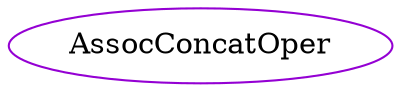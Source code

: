 digraph assocconcatoper{
AssocConcatOper	[shape=oval, color=darkviolet, label="AssocConcatOper"];
}
